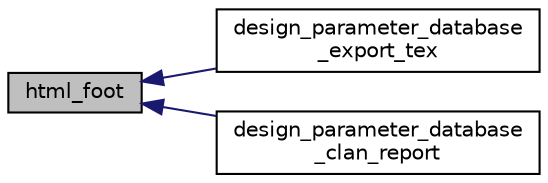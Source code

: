 digraph "html_foot"
{
  edge [fontname="Helvetica",fontsize="10",labelfontname="Helvetica",labelfontsize="10"];
  node [fontname="Helvetica",fontsize="10",shape=record];
  rankdir="LR";
  Node5520 [label="html_foot",height=0.2,width=0.4,color="black", fillcolor="grey75", style="filled", fontcolor="black"];
  Node5520 -> Node5521 [dir="back",color="midnightblue",fontsize="10",style="solid",fontname="Helvetica"];
  Node5521 [label="design_parameter_database\l_export_tex",height=0.2,width=0.4,color="black", fillcolor="white", style="filled",URL="$d9/d60/discreta_8h.html#a075808c1cf57d126d15a0d7794716de7"];
  Node5520 -> Node5522 [dir="back",color="midnightblue",fontsize="10",style="solid",fontname="Helvetica"];
  Node5522 [label="design_parameter_database\l_clan_report",height=0.2,width=0.4,color="black", fillcolor="white", style="filled",URL="$d9/d60/discreta_8h.html#a744595779bda605193b61d01d79ad981"];
}
